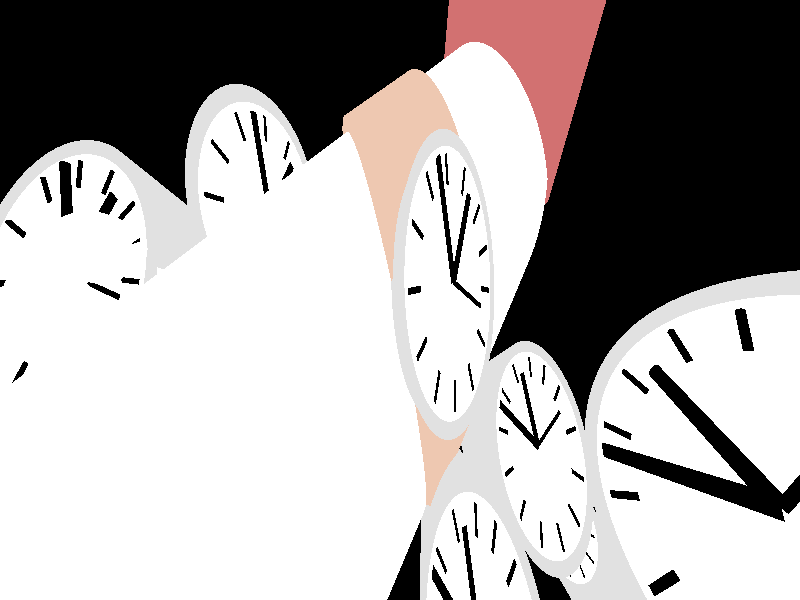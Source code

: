 #include "colors.inc"
#include "textures.inc"

camera {
    location <-4.0, 14.0, 9.0>
    look_at <0,0,0>
    right <-5,-5,0>
    up <0,-2,0> 
}

light_source 
{ 
    <15.0, 15.0, 15.0>,
    color White 
}

light_source 
{ 
    <-15, 15.0, 15.0>, 
    color White 
}

    // arm
    cylinder 
    {
        <18,0,0>,
        <-30,0,0>,
        9.5
        rotate <2, 122, 0> 
        
        texture { pigment { White } }
    }
    
    
    // WristBand (Cylinder)
    cylinder 
    {
        <-3.5,0,0>,
        <3.5,0,0>,
        10
        rotate <2, 122, 0> 
        
        texture { pigment { Tan } }
    }
    
    
 
// REPLICATE SECTION !!

    // Watch (Cylinder)
    cylinder 
    {
        <0,0,0>,
        <0,0,10.8>,
        3.5
        rotate <45, 60, 170> 
        
        texture { pigment { Gray } }
    }
 
    // Face of Watch ()

    cylinder 
    {
        <0,0,0>,
        <0,0,10.81>,
        3.1
        rotate <45, 60, 170> 
        
        texture { pigment { White } }
    }
    
    // Clock Hands
    
    
    // hands center
    cylinder 
    {
        <0,0,0>,
        <0,0,10.811>,
        0.3
        rotate <45, 60, 170> 
        
        texture { pigment { Black } }
    }

    // second hand  (dynamic) <=====================================> (+.2 degrees/second)
    
    cylinder 
    {
        <0,0,10.811>,
        <2.2*cos(120.2),2.2*sin(120.2),10.811>,
        0.07
        rotate <45, 60, 170>
        //rotate <1, 1, 0> 
        
        // silver
        texture { pigment { Black } }
    }
    
    // hours hand (static)
    
    cylinder 
    {
        <0,0,10.811>,
        <2.4*cos(125.2),2.4*sin(125.2),10.811>,
        0.15
        rotate <45, 60, 170> 
        texture { pigment { Black } }
    }
    
    // minutes hand (static)
    
    cylinder 
    {
        <0,0,10.811>,
        <2.9*cos(124.3),2.9*sin(124.3),10.811>,
        0.15
        rotate <45, 60, 170>
        //rotate <1, 1, 0> 
        
        
        texture { pigment { Black } }
    }


        // Clock Time Measures (static)
        
        cylinder 
        {
            <2.2*cos(120),2.2*sin(120),10.811>,
            <2.9*cos(120),2.9*sin(120),10.811>,
            0.07
            rotate <45, 60, 170>
            //rotate <1, 1, 0> 
            
            texture { pigment { Black } }
        }
        
        cylinder 
        {
            <2.2*cos(120.5),2.2*sin(120.5),10.811>,
            <2.9*cos(120.5),2.9*sin(120.5),10.811>,
            0.07
            rotate <45, 60, 170>
            //rotate <1, 1, 0> 
            
            texture { pigment { Black } }
        }
        
        cylinder 
        {
            <2.2*cos(121),2.2*sin(121),10.811>,
            <2.9*cos(121),2.9*sin(121),10.811>,
            0.07
            rotate <45, 60, 170>
            //rotate <1, 1, 0> 
            
            texture { pigment { Black } }
        }
        
        cylinder 
        {
            <2.2*cos(121.5),2.2*sin(121.5),10.811>,
            <2.9*cos(121.5),2.9*sin(121.5),10.811>,
            0.07
            rotate <45, 60, 170>
            //rotate <1, 1, 0> 
            
            texture { pigment { Black } }
        }
        
        cylinder 
        {
            <2.2*cos(122),2.2*sin(122),10.811>,
            <2.9*cos(122),2.9*sin(122),10.811>,
            0.07
            rotate <45, 60, 170>
            //rotate <1, 1, 0> 
            
            texture { pigment { Black } }
        }
        
        cylinder 
        {
            <2.2*cos(122.5),2.2*sin(122.5),10.811>,
            <2.9*cos(122.5),2.9*sin(122.5),10.811>,
            0.07
            rotate <45, 60, 170>
            //rotate <1, 1, 0> 
            
            texture { pigment { Black } }
        }
        
        cylinder 
        {
            <2.2*cos(123),2.2*sin(123),10.811>,
            <2.9*cos(123),2.9*sin(123),10.811>,
            0.07
            rotate <45, 60, 170>
            //rotate <1, 1, 0> 
            
            texture { pigment { Black } }
        }
        
        cylinder 
        {
            <2.2*cos(123.5),2.2*sin(123.5),10.811>,
            <2.9*cos(123.5),2.9*sin(123.5),10.811>,
            0.07
            rotate <45, 60, 170>
            //rotate <1, 1, 0> 
            
            texture { pigment { Black } }
        }
        
        cylinder 
        {
            <2.2*cos(124),2.2*sin(124),10.811>,
            <2.9*cos(124),2.9*sin(124),10.811>,
            0.07
            rotate <45, 60, 170>
            //rotate <1, 1, 0> 
            
            texture { pigment { Black } }
        }
        
        cylinder 
        {
            <2.2*cos(124.5),2.2*sin(124.5),10.811>,
            <2.9*cos(124.5),2.9*sin(124.5),10.811>,
            0.07
            rotate <45, 60, 170>
            //rotate <1, 1, 0> 
            
            texture { pigment { Black } }
        }
        
        cylinder 
        {
            <2.2*cos(125),2.2*sin(125),10.811>,
            <2.9*cos(125),2.9*sin(125),10.811>,
            0.07
            rotate <45, 60, 170>
            //rotate <1, 1, 0> 
            
            texture { pigment { Black } }
        }
        
        cylinder 
        {
            <2.2*cos(125.5),2.2*sin(125.5),10.811>,
            <2.9*cos(125.5),2.9*sin(125.5),10.811>,
            0.07
            rotate <45, 60, 170>
            //rotate <1, 1, 0> 
            
            texture { pigment { Black } }
        }
        
        cylinder 
        {
            <2.2*cos(125.9),2.2*sin(125.9),10.811>,
            <2.9*cos(125.9),2.9*sin(125.9),10.811>,
            0.07
            rotate <45, 60, 170>
            //rotate <1, 1, 0> 
            
            texture { pigment { Black } }
        }
        
    // glass
    cylinder 
    {
        <0,0,0>,
        <0,0,10.82>,
        3.1
        rotate <45, 60, 170> 
        
        texture { Glass2 }
    }
    


// Hand (Oval)

cylinder 
    {
        <20,0,0>,
        <25,15,2.2>,
        9.1
        rotate <3, 122, -6>  
        
        texture { pigment { Brown } } 
        }   
        
        
 // <=======================================================>
        
        
 // REPLICATE SECTION !!
 
    // Watch (Cylinder)
    cylinder 
    {
        <0,0,0>,
        <0,0,10.8>,
        3.5
        rotate <55, 60, 170> 
        
        translate<20,-1,10>
                     
        texture { pigment { Gray } }
    }
 
    // Face of Watch ()

    cylinder 
    {
        <0,0,0>,
        <0,0,10.81>,
        3.1
        rotate <55, 60, 170> 
        
        texture { pigment { White } }
        translate<20,-1,10>
    }
    
    // Clock Hands
    
    
    // hands center
    cylinder 
    {
        <0,0,0>,
        <0,0,10.811>,
        0.3
        rotate <55, 60, 170> 
        
        texture { pigment { Black } }
        translate<20,-1,10>
    }

    // second hand  (dynamic) <=====================================> (+.2 degrees/second)
    
    cylinder 
    {
        <0,0,10.811>,
        <2.2*cos(120.2),2.2*sin(120.2),10.811>,
        0.07
        rotate <55, 60, 170>
        //rotate <1, 1, 0> 
        
        // silver
        texture { pigment { Black } }
        translate<20,-1,10>
    }
    
    // hours hand (static)
    
    cylinder 
    {
        <0,0,10.811>,
        <2.4*cos(125.2),2.4*sin(125.2),10.811>,
        0.15
        rotate <55, 60, 170> 
        texture { pigment { Black } }
        translate<20,-1,10>
    }
    
    // minutes hand (static)
    
    cylinder 
    {
        <0,0,10.811>,
        <2.9*cos(124.3),2.9*sin(124.3),10.811>,
        0.15
        rotate <55, 60, 170>
        //rotate <1, 1, 0> 
        
        
        texture { pigment { Black } }
        translate<20,-1,10>
    }


        // Clock Time Measures (static)
        
        cylinder 
        {
            <2.2*cos(120),2.2*sin(120),10.811>,
            <2.9*cos(120),2.9*sin(120),10.811>,
            0.07
            rotate <55, 60, 170>
            //rotate <1, 1, 0> 
            
            texture { pigment { Black } } 
            translate<20,-1,10>
        }
        
        cylinder 
        {
            <2.2*cos(120.5),2.2*sin(120.5),10.811>,
            <2.9*cos(120.5),2.9*sin(120.5),10.811>,
            0.07
            rotate <55, 60, 170>
            //rotate <1, 1, 0> 
            
            texture { pigment { Black } } 
            translate<20,-1,10>
        }
        
        cylinder 
        {
            <2.2*cos(121),2.2*sin(121),10.811>,
            <2.9*cos(121),2.9*sin(121),10.811>,
            0.07
            rotate <55, 60, 170>
            //rotate <1, 1, 0> 
            
            texture { pigment { Black } } 
            translate<20,-1,10>
        }
        
        cylinder 
        {
            <2.2*cos(121.5),2.2*sin(121.5),10.811>,
            <2.9*cos(121.5),2.9*sin(121.5),10.811>,
            0.07
            rotate <55, 60, 170>
            //rotate <1, 1, 0> 
            
            texture { pigment { Black } }  
            translate<20,-1,10>
        }
        
        cylinder 
        {
            <2.2*cos(122),2.2*sin(122),10.811>,
            <2.9*cos(122),2.9*sin(122),10.811>,
            0.07
            rotate <55, 60, 170>
            //rotate <1, 1, 0> 
            
            texture { pigment { Black } }  
            translate<20,-1,10>
        }
        
        cylinder 
        {
            <2.2*cos(122.5),2.2*sin(122.5),10.811>,
            <2.9*cos(122.5),2.9*sin(122.5),10.811>,
            0.07
            rotate <55, 60, 170>
            //rotate <1, 1, 0> 
            
            texture { pigment { Black } } 
            translate<20,-1,10>
        }
        
        cylinder 
        {
            <2.2*cos(123),2.2*sin(123),10.811>,
            <2.9*cos(123),2.9*sin(123),10.811>,
            0.07
            rotate <55, 60, 170>
            //rotate <1, 1, 0> 
            
            texture { pigment { Black } }  
            translate<20,-1,10>
        }
        
        cylinder 
        {
            <2.2*cos(123.5),2.2*sin(123.5),10.811>,
            <2.9*cos(123.5),2.9*sin(123.5),10.811>,
            0.07
            rotate <55, 60, 170>
            //rotate <1, 1, 0> 
            
            texture { pigment { Black } } 
            translate<20,-1,10>
        }
        
        cylinder 
        {
            <2.2*cos(124),2.2*sin(124),10.811>,
            <2.9*cos(124),2.9*sin(124),10.811>,
            0.07
            rotate <55, 60, 170>
            //rotate <1, 1, 0> 
            
            texture { pigment { Black } }  
            translate<20,-1,10>
        }
        
        cylinder 
        {
            <2.2*cos(124.5),2.2*sin(124.5),10.811>,
            <2.9*cos(124.5),2.9*sin(124.5),10.811>,
            0.07
            rotate <55, 60, 170>
            //rotate <1, 1, 0> 
            
            texture { pigment { Black } }  
            translate<20,-1,10>
        }
        
        cylinder 
        {
            <2.2*cos(125),2.2*sin(125),10.811>,
            <2.9*cos(125),2.9*sin(125),10.811>,
            0.07
            rotate <55, 60, 170>
            //rotate <1, 1, 0> 
            
            texture { pigment { Black } }  
            translate<20,-1,10>
        }
        
        cylinder 
        {
            <2.2*cos(125.5),2.2*sin(125.5),10.811>,
            <2.9*cos(125.5),2.9*sin(125.5),10.811>,
            0.07
            rotate <55, 60, 170>
            //rotate <1, 1, 0> 
            
            texture { pigment { Black } }    
            translate<20,-1,10>
        }
        
        cylinder 
        {
            <2.2*cos(125.9),2.2*sin(125.9),10.811>,
            <2.9*cos(125.9),2.9*sin(125.9),10.811>,
            0.07
            rotate <55, 60, 170>
            //rotate <1, 1, 0> 
            
            texture { pigment { Black } } 
            translate<20,-1,10>
        }
        
    // glass
    cylinder 
    {
        <0,0,0>,
        <0,0,10.82>,
        3.1
        rotate <45, 60, 170> 
        
        texture { Glass2 }    
        translate<20,-1,10>
    }  
    
    
    
    
    
    // REPLICATE SECTION !!

    // Watch (Cylinder)
    cylinder 
    {
        <0,0,0>,
        <0,0,10.8>,
        3.5
        rotate <52, 70, 220>
        translate<20,5,4> 
        
        texture { pigment { Gray } }
    }
 
    // Face of Watch ()

    cylinder 
    {
        <0,0,0>,
        <0,0,10.81>,
        3.1
        rotate <52, 70, 220>
        translate<20,5,4>
        texture { pigment { White } }
    }
    
    // Clock Hands
    
    
    // hands center
    cylinder 
    {
        <0,0,0>,
        <0,0,10.811>,
        0.3
        rotate <55, 70, 220>
        translate<20,5,4>
        texture { pigment { Black } }
    }

    // second hand  (dynamic) <=====================================> (+.2 degrees/second)
    
    cylinder 
    {
        <0,0,10.811>,
        <2.2*cos(120.2),2.2*sin(120.2),10.811>,
        0.07
        rotate <52, 70, 220>
        translate<20,5,4> 
        
        // silver
        texture { pigment { Black } }
    }
    
    // hours hand (static)
    
    cylinder 
    {
        <0,0,10.811>,
        <2.4*cos(125.2),2.4*sin(125.2),10.811>,
        0.15
        rotate <52, 70, 220>
        translate<20,5,4> 
        texture { pigment { Black } }
    }
    
    // minutes hand (static)
    
    cylinder 
    {
        <0,0,10.811>,
        <2.9*cos(124.3),2.9*sin(124.3),10.811>,
        0.15
        rotate <52, 70, 220>
        translate<20,5,4> 
        
        
        texture { pigment { Black } }
    }


        // Clock Time Measures (static)
        
        cylinder 
        {
            <2.2*cos(120),2.2*sin(120),10.811>,
            <2.9*cos(120),2.9*sin(120),10.811>,
            0.07
            rotate <52, 70, 220>
        translate<20,5,4> 
            
            texture { pigment { Black } }
        }
        
        cylinder 
        {
            <2.2*cos(120.5),2.2*sin(120.5),10.811>,
            <2.9*cos(120.5),2.9*sin(120.5),10.811>,
            0.07
            rotate <52, 70, 220>
        translate<20,5,4> 
            
            texture { pigment { Black } }
        }
        
        cylinder 
        {
            <2.2*cos(121),2.2*sin(121),10.811>,
            <2.9*cos(121),2.9*sin(121),10.811>,
            0.07
            rotate <52, 70, 220>
        translate<20,5,4> 
            
            texture { pigment { Black } }
        }
        
        cylinder 
        {
            <2.2*cos(121.5),2.2*sin(121.5),10.811>,
            <2.9*cos(121.5),2.9*sin(121.5),10.811>,
            0.07
            rotate <52, 70, 220>
        translate<20,5,4> 
            
            texture { pigment { Black } }
        }
        
        cylinder 
        {
            <2.2*cos(122),2.2*sin(122),10.811>,
            <2.9*cos(122),2.9*sin(122),10.811>,
            0.07
            rotate <52, 70, 220>
        translate<20,5,4> 
            
            texture { pigment { Black } }
        }
        
        cylinder 
        {
            <2.2*cos(122.5),2.2*sin(122.5),10.811>,
            <2.9*cos(122.5),2.9*sin(122.5),10.811>,
            0.07
            rotate <52, 70, 220>
        translate<20,5,4>
            
            texture { pigment { Black } }
        }
        
        cylinder 
        {
            <2.2*cos(123),2.2*sin(123),10.811>,
            <2.9*cos(123),2.9*sin(123),10.811>,
            0.07
            rotate <52, 70, 220>
        translate<20,5,4>
            
            texture { pigment { Black } }
        }
        
        cylinder 
        {
            <2.2*cos(123.5),2.2*sin(123.5),10.811>,
            <2.9*cos(123.5),2.9*sin(123.5),10.811>,
            0.07
           rotate <52, 70, 220>
        translate<20,5,4>
            
            texture { pigment { Black } }
        }
        
        cylinder 
        {
            <2.2*cos(124),2.2*sin(124),10.811>,
            <2.9*cos(124),2.9*sin(124),10.811>,
            0.07
           rotate <52, 70, 220>
        translate<20,5,4>
            
            texture { pigment { Black } }
        }
        
        cylinder 
        {
            <2.2*cos(124.5),2.2*sin(124.5),10.811>,
            <2.9*cos(124.5),2.9*sin(124.5),10.811>,
            0.07
           rotate <52, 70, 220>
        translate<20,5,4>
            
            texture { pigment { Black } }
        }
        
        cylinder 
        {
            <2.2*cos(125),2.2*sin(125),10.811>,
            <2.9*cos(125),2.9*sin(125),10.811>,
            0.07
           rotate <52, 70, 220>
        translate<20,5,4>
            
            texture { pigment { Black } }
        }
        
        cylinder 
        {
            <2.2*cos(125.5),2.2*sin(125.5),10.811>,
            <2.9*cos(125.5),2.9*sin(125.5),10.811>,
            0.07
           rotate <52, 70, 220>
        translate<20,5,4>
            
            texture { pigment { Black } }
        }
        
        cylinder 
        {
            <2.2*cos(125.9),2.2*sin(125.9),10.811>,
            <2.9*cos(125.9),2.9*sin(125.9),10.811>,
            0.07
         rotate <52, 70, 220>
        translate<20,5,4>
            
            texture { pigment { Black } }
        }
        
    // glass
    cylinder 
    {
        <0,0,0>,
        <0,0,10.82>,
        3.1
        rotate <52, 70, 220>
        translate<20,5,4> 
        
        texture { Glass2 }
    }
        
     // REPLICATE SECTION !!

    // Watch (Cylinder)
    cylinder 
    {
        <0,0,0>,
        <0,0,10.8>,
        3.5
        rotate <-20, 90, 5>
        translate<-25,5,4> 
        
        texture { pigment { Gray } }
    }
 
    // Face of Watch ()

    cylinder 
    {
        <0,0,0>,
        <0,0,10.81>,
        3.1
        rotate <-20, 90, 5>
        translate<-25,5,4> 
        texture { pigment { White } }
    }
    
    // Clock Hands
    
    
    // hands center
    cylinder 
    {
        <0,0,0>,
        <0,0,10.811>,
        0.3
        rotate <-20, 90, 5>
        translate<-25,5,4>
        texture { pigment { Black } }
    }

    // second hand  (dynamic) <=====================================> (+.2 degrees/second)
    
    cylinder 
    {
        <0,0,10.811>,
        <2.2*cos(120.2),2.2*sin(120.2),10.811>,
        0.07
        rotate <-20, 90, 5>
        translate<-25,5,4> 
        
        // silver
        texture { pigment { Black } }
    }
    
    // hours hand (static)
    
    cylinder 
    {
        <0,0,10.811>,
        <2.4*cos(125.2),2.4*sin(125.2),10.811>,
        0.15
        rotate <-20, 90, 5>
        translate<-25,5,4> 
        texture { pigment { Black } }
    }
    
    // minutes hand (static)
    
    cylinder 
    {
        <0,0,10.811>,
        <2.9*cos(124.3),2.9*sin(124.3),10.811>,
        0.15
        rotate <-20, 90, 5>
        translate<-25,5,4>
        
        
        texture { pigment { Black } }
    }


        // Clock Time Measures (static)
        
        cylinder 
        {
            <2.2*cos(120),2.2*sin(120),10.811>,
            <2.9*cos(120),2.9*sin(120),10.811>,
            0.07
           rotate <-20, 90, 5>
        translate<-25,5,4> 
            
            texture { pigment { Black } }
        }
        
        cylinder 
        {
            <2.2*cos(120.5),2.2*sin(120.5),10.811>,
            <2.9*cos(120.5),2.9*sin(120.5),10.811>,
            0.07
            rotate <-20, 90, 5>
        translate<-25,5,4> 
            
            texture { pigment { Black } }
        }
        
        cylinder 
        {
            <2.2*cos(121),2.2*sin(121),10.811>,
            <2.9*cos(121),2.9*sin(121),10.811>,
            0.07
           rotate <-20, 90, 5>
        translate<-25,5,4> 
            
            texture { pigment { Black } }
        }
        
        cylinder 
        {
            <2.2*cos(121.5),2.2*sin(121.5),10.811>,
            <2.9*cos(121.5),2.9*sin(121.5),10.811>,
            0.07
          rotate <-20, 90, 5>
        translate<-25,5,4>
            
            texture { pigment { Black } }
        }
        
        cylinder 
        {
            <2.2*cos(122),2.2*sin(122),10.811>,
            <2.9*cos(122),2.9*sin(122),10.811>,
            0.07
         rotate <-20, 90, 5>
        translate<-25,5,4>
            texture { pigment { Black } }
        }
        
        cylinder 
        {
            <2.2*cos(122.5),2.2*sin(122.5),10.811>,
            <2.9*cos(122.5),2.9*sin(122.5),10.811>,
            0.07
           rotate <-20, 90, 5>
        translate<-25,5,4>
            
            texture { pigment { Black } }
        }
        
        cylinder 
        {
            <2.2*cos(123),2.2*sin(123),10.811>,
            <2.9*cos(123),2.9*sin(123),10.811>,
            0.07
          rotate <-20, 90, 5>
        translate<-25,5,4>
            
            texture { pigment { Black } }
        }
        
        cylinder 
        {
            <2.2*cos(123.5),2.2*sin(123.5),10.811>,
            <2.9*cos(123.5),2.9*sin(123.5),10.811>,
            0.07
         rotate <-20, 90, 5>
        translate<-25,5,4>
            
            texture { pigment { Black } }
        }
        
        cylinder 
        {
            <2.2*cos(124),2.2*sin(124),10.811>,
            <2.9*cos(124),2.9*sin(124),10.811>,
            0.07
         rotate <-20, 90, 5>
        translate<-25,5,4>
            
            texture { pigment { Black } }
        }
        
        cylinder 
        {
            <2.2*cos(124.5),2.2*sin(124.5),10.811>,
            <2.9*cos(124.5),2.9*sin(124.5),10.811>,
            0.07
           rotate <-20, 90, 5>
        translate<-25,5,4>
            
            texture { pigment { Black } }
        }
        
        cylinder 
        {
            <2.2*cos(125),2.2*sin(125),10.811>,
            <2.9*cos(125),2.9*sin(125),10.811>,
            0.07
           rotate <-20, 90, 5>
        translate<-25,5,4>
            
            texture { pigment { Black } }
        }
        
        cylinder 
        {
            <2.2*cos(125.5),2.2*sin(125.5),10.811>,
            <2.9*cos(125.5),2.9*sin(125.5),10.811>,
            0.07
           rotate <-20, 90, 5>
        translate<-25,5,4>
            
            texture { pigment { Black } }
        }
        
        cylinder 
        {
            <2.2*cos(125.9),2.2*sin(125.9),10.811>,
            <2.9*cos(125.9),2.9*sin(125.9),10.811>,
            0.07
         rotate <-20, 90, 5>
        translate<-25,5,4>
            
            texture { pigment { Black } }
        }
        
    // glass
    cylinder 
    {
        <0,0,0>,
        <0,0,10.82>,
        3.1
        rotate <-20, 90, 5>
        translate<-25,5,4> 
        
        texture { Glass2 }
    }
    
    // REPLICATE SECTION !!

    // Watch (Cylinder)
    cylinder 
    {
        <0,0,0>,
        <0,0,10.8>,
        3.5
        rotate <-20, 90, 5>
        translate<-40,-15,-2> 
        
        texture { pigment { Gray } }
    }
 
    // Face of Watch ()

    cylinder 
    {
        <0,0,0>,
        <0,0,10.81>,
        3.1
        rotate <-20, 90, 5>
        translate<-40,-15,-2>
        texture { pigment { White } }
    }
    
    // Clock Hands
    
    
    // hands center
    cylinder 
    {
        <0,0,0>,
        <0,0,10.811>,
        0.3
        rotate <-20, 90, 5>
        translate<-40,-15,-2>
        texture { pigment { Black } }
    }

    // second hand  (dynamic) <=====================================> (+.2 degrees/second)
    
    cylinder 
    {
        <0,0,10.811>,
        <2.2*cos(120.2),2.2*sin(120.2),10.811>,
        0.07
        rotate <-20, 90, 5>
        translate<-40,-15,-2> 
        
        // silver
        texture { pigment { Black } }
    }
    
    // hours hand (static)
    
    cylinder 
    {
        <0,0,10.811>,
        <2.4*cos(125.2),2.4*sin(125.2),10.811>,
        0.15
        rotate <-20, 90, 5>
        translate<-40,-15,-2> 
        texture { pigment { Black } }
    }
    
    // minutes hand (static)
    
    cylinder 
    {
        <0,0,10.811>,
        <2.9*cos(124.3),2.9*sin(124.3),10.811>,
        0.15
        rotate <-20, 90, 5>
        translate<-40,-15,-2>
        
        
        texture { pigment { Black } }
    }


        // Clock Time Measures (static)
        
        cylinder 
        {
            <2.2*cos(120),2.2*sin(120),10.811>,
            <2.9*cos(120),2.9*sin(120),10.811>,
            0.07
           rotate <-20, 90, 5>
        translate<-40,-15,-2> 
            
            texture { pigment { Black } }
        }
        
        cylinder 
        {
            <2.2*cos(120.5),2.2*sin(120.5),10.811>,
            <2.9*cos(120.5),2.9*sin(120.5),10.811>,
            0.07
            rotate <-20, 90, 5>
        translate<-40,-15,-2> 
            
            texture { pigment { Black } }
        }
        
        cylinder 
        {
            <2.2*cos(121),2.2*sin(121),10.811>,
            <2.9*cos(121),2.9*sin(121),10.811>,
            0.07
           rotate <-20, 90, 5>
        translate<-40,-15,-2> 
            
            texture { pigment { Black } }
        }
        
        cylinder 
        {
            <2.2*cos(121.5),2.2*sin(121.5),10.811>,
            <2.9*cos(121.5),2.9*sin(121.5),10.811>,
            0.07
          rotate <-20, 90, 5>
        translate<-40,-15,-2>
            
            texture { pigment { Black } }
        }
        
        cylinder 
        {
            <2.2*cos(122),2.2*sin(122),10.811>,
            <2.9*cos(122),2.9*sin(122),10.811>,
            0.07
         rotate <-20, 90, 5>
        translate<-40,-15,-2>
            texture { pigment { Black } }
        }
        
        cylinder 
        {
            <2.2*cos(122.5),2.2*sin(122.5),10.811>,
            <2.9*cos(122.5),2.9*sin(122.5),10.811>,
            0.07
           rotate <-20, 90, 5>
        translate<-40,-15,-2>
            
            texture { pigment { Black } }
        }
        
        cylinder 
        {
            <2.2*cos(123),2.2*sin(123),10.811>,
            <2.9*cos(123),2.9*sin(123),10.811>,
            0.07
          rotate <-20, 90, 5>
        translate<-40,-15,-2>
            
            texture { pigment { Black } }
        }
        
        cylinder 
        {
            <2.2*cos(123.5),2.2*sin(123.5),10.811>,
            <2.9*cos(123.5),2.9*sin(123.5),10.811>,
            0.07
         rotate <-20, 90, 5>
        translate<-40,-15,-2>
            
            texture { pigment { Black } }
        }
        
        cylinder 
        {
            <2.2*cos(124),2.2*sin(124),10.811>,
            <2.9*cos(124),2.9*sin(124),10.811>,
            0.07
         rotate <-20, 90, 5>
        translate<-40,-15,-2>
            
            texture { pigment { Black } }
        }
        
        cylinder 
        {
            <2.2*cos(124.5),2.2*sin(124.5),10.811>,
            <2.9*cos(124.5),2.9*sin(124.5),10.811>,
            0.07
           rotate <-20, 90, 5>
        translate<-40,-15,-2>
            
            texture { pigment { Black } }
        }
        
        cylinder 
        {
            <2.2*cos(125),2.2*sin(125),10.811>,
            <2.9*cos(125),2.9*sin(125),10.811>,
            0.07
           rotate <-20, 90, 5>
        translate<-40,-15,-2>
            
            texture { pigment { Black } }
        }
        
        cylinder 
        {
            <2.2*cos(125.5),2.2*sin(125.5),10.811>,
            <2.9*cos(125.5),2.9*sin(125.5),10.811>,
            0.07
           rotate <-20, 90, 5>
        translate<-40,-15,-2>
            
            texture { pigment { Black } }
        }
        
        cylinder 
        {
            <2.2*cos(125.9),2.2*sin(125.9),10.811>,
            <2.9*cos(125.9),2.9*sin(125.9),10.811>,
            0.07
         rotate <-20, 90, 5>
        translate<-40,-15,-2>
            
            texture { pigment { Black } }
        }
        
    // glass
    cylinder 
    {
        <0,0,0>,
        <0,0,10.82>,
        3.1
        rotate <-20, 90, 5>
        translate<-40,-15,-2> 
        
        texture { Glass2 }
    }  
    
    
 // REPLICATE SECTION !!

    // Watch (Cylinder)
    cylinder 
    {
        <0,0,0>,
        <0,0,10.8>,
        3.5
        rotate <-20, 70, 65>
        translate<-10,-6,6> 
        
        texture { pigment { Gray } }
    }
 
    // Face of Watch ()

    cylinder 
    {
        <0,0,0>,
        <0,0,10.81>,
        3.1
        rotate <-20, 70, 65>
        translate<-10,-6,6> 
        texture { pigment { White } }
    }
    
    // Clock Hands
    
    
    // hands center
    cylinder 
    {
        <0,0,0>,
        <0,0,10.811>,
        0.3
        rotate <-20, 70, 65>
        translate<-10,-6,6>
        texture { pigment { Black } }
    }

    // second hand  (dynamic) <=====================================> (+.2 degrees/second)
    
    cylinder 
    {
        <0,0,10.811>,
        <2.2*cos(120.2),2.2*sin(120.2),10.811>,
        0.07
        rotate <-20, 70, 65>
        translate<-10,-6,6> 
        
        // silver
        texture { pigment { Black } }
    }
    
    // hours hand (static)
    
    cylinder 
    {
        <0,0,10.811>,
        <2.4*cos(125.2),2.4*sin(125.2),10.811>,
        0.15
        rotate <-20, 70, 65>
        translate<-10,-6,6> 
        texture { pigment { Black } }
    }
    
    // minutes hand (static)
    
    cylinder 
    {
        <0,0,10.811>,
        <2.9*cos(124.3),2.9*sin(124.3),10.811>,
        0.15
        rotate <-20, 70, 65>
        translate<-10,-6,6>
        
        
        texture { pigment { Black } }
    }


        // Clock Time Measures (static)
        
        cylinder 
        {
            <2.2*cos(120),2.2*sin(120),10.811>,
            <2.9*cos(120),2.9*sin(120),10.811>,
            0.07
           rotate <-20, 70, 65>
        translate<-10,-6,6> 
            
            texture { pigment { Black } }
        }
        
        cylinder 
        {
            <2.2*cos(120.5),2.2*sin(120.5),10.811>,
            <2.9*cos(120.5),2.9*sin(120.5),10.811>,
            0.07
            rotate <-20, 70, 65>
        translate<-10,-6,6> 
            
            texture { pigment { Black } }
        }
        
        cylinder 
        {
            <2.2*cos(121),2.2*sin(121),10.811>,
            <2.9*cos(121),2.9*sin(121),10.811>,
            0.07
           rotate <-20, 70, 65>
        translate<-10,-6,6> 
            
            texture { pigment { Black } }
        }
        
        cylinder 
        {
            <2.2*cos(121.5),2.2*sin(121.5),10.811>,
            <2.9*cos(121.5),2.9*sin(121.5),10.811>,
            0.07
          rotate <-20, 70, 65>
        translate<-10,-6,6>
            
            texture { pigment { Black } }
        }
        
        cylinder 
        {
            <2.2*cos(122),2.2*sin(122),10.811>,
            <2.9*cos(122),2.9*sin(122),10.811>,
            0.07
         rotate <-20, 70, 65>
        translate<-10,-6,6>
            texture { pigment { Black } }
        }
        
        cylinder 
        {
            <2.2*cos(122.5),2.2*sin(122.5),10.811>,
            <2.9*cos(122.5),2.9*sin(122.5),10.811>,
            0.07
           rotate <-20, 70, 65>
        translate<-10,-6,6>
            
            texture { pigment { Black } }
        }
        
        cylinder 
        {
            <2.2*cos(123),2.2*sin(123),10.811>,
            <2.9*cos(123),2.9*sin(123),10.811>,
            0.07
          rotate <-20, 70, 65>
        translate<-10,-6,6>
            
            texture { pigment { Black } }
        }
        
        cylinder 
        {
            <2.2*cos(123.5),2.2*sin(123.5),10.811>,
            <2.9*cos(123.5),2.9*sin(123.5),10.811>,
            0.07
         rotate <-20, 70, 65>
        translate<-10,-6,6>
            
            texture { pigment { Black } }
        }
        
        cylinder 
        {
            <2.2*cos(124),2.2*sin(124),10.811>,
            <2.9*cos(124),2.9*sin(124),10.811>,
            0.07
         rotate <-20, 70, 65>
        translate<-10,-6,6>
            
            texture { pigment { Black } }
        }
        
        cylinder 
        {
            <2.2*cos(124.5),2.2*sin(124.5),10.811>,
            <2.9*cos(124.5),2.9*sin(124.5),10.811>,
            0.07
           rotate <-20, 70, 65>
        translate<-10,-6,6>
            
            texture { pigment { Black } }
        }
        
        cylinder 
        {
            <2.2*cos(125),2.2*sin(125),10.811>,
            <2.9*cos(125),2.9*sin(125),10.811>,
            0.07
           rotate <-20, 70, 65>
        translate<-10,-6,6>
            
            texture { pigment { Black } }
        }
        
        cylinder 
        {
            <2.2*cos(125.5),2.2*sin(125.5),10.811>,
            <2.9*cos(125.5),2.9*sin(125.5),10.811>,
            0.07
           rotate <-20, 70, 65>
        translate<-10,-6,6>
            
            texture { pigment { Black } }
        }
        
        cylinder 
        {
            <2.2*cos(125.9),2.2*sin(125.9),10.811>,
            <2.9*cos(125.9),2.9*sin(125.9),10.811>,
            0.07
         rotate <-20, 70, 65>
        translate<-10,-6,6>
            
            texture { pigment { Black } }
        }
        
    // glass
    cylinder 
    {
        <0,0,0>,
        <0,0,10.82>,
        3.1
        rotate <-20, 70, 65>
        translate<-10,-6,6> 
        
        texture { Glass2 }
    }    
    
     // REPLICATE SECTION !!

    // Watch (Cylinder)
    cylinder 
    {
        <0,0,0>,
        <0,0,10.8>,
        3.5
        rotate <-20, 70, 65>
        translate<-15,-7.1,-1> 
        
        texture { pigment { Gray } }
    }
 
    // Face of Watch ()

    cylinder 
    {
        <0,0,0>,
        <0,0,10.81>,
        3.1
        rotate <-20, 70, 65>
        translate<-15,-7.1,-1> 
        texture { pigment { White } }
    }
    
    // Clock Hands
    
    
    // hands center
    cylinder 
    {
        <0,0,0>,
        <0,0,10.811>,
        0.3
        rotate <-20, 70, 65>
        translate<-15,-7.1,-1>
        texture { pigment { Black } }
    }

    // second hand  (dynamic) <=====================================> (+.2 degrees/second)
    
    cylinder 
    {
        <0,0,10.811>,
        <2.2*cos(120.2),2.2*sin(120.2),10.811>,
        0.07
        rotate <-20, 70, 65>
        translate<-15,-7.1,-1> 
        
        // silver
        texture { pigment { Black } }
    }
    
    // hours hand (static)
    
    cylinder 
    {
        <0,0,10.811>,
        <2.4*cos(125.2),2.4*sin(125.2),10.811>,
        0.15
        rotate <-20, 70, 65>
        translate<-15,-7.1,-1> 
        texture { pigment { Black } }
    }
    
    // minutes hand (static)
    
    cylinder 
    {
        <0,0,10.811>,
        <2.9*cos(124.3),2.9*sin(124.3),10.811>,
        0.15
        rotate <-20, 70, 65>
        translate<-15,-7.1,-1>
        
        
        texture { pigment { Black } }
    }


        // Clock Time Measures (static)
        
        cylinder 
        {
            <2.2*cos(120),2.2*sin(120),10.811>,
            <2.9*cos(120),2.9*sin(120),10.811>,
            0.07
           rotate <-20, 70, 65>
        translate<-15,-7.1,-1> 
            
            texture { pigment { Black } }
        }
        
        cylinder 
        {
            <2.2*cos(120.5),2.2*sin(120.5),10.811>,
            <2.9*cos(120.5),2.9*sin(120.5),10.811>,
            0.07
            rotate <-20, 70, 65>
        translate<-15,-7.1,-1>
            
            texture { pigment { Black } }
        }
        
        cylinder 
        {
            <2.2*cos(121),2.2*sin(121),10.811>,
            <2.9*cos(121),2.9*sin(121),10.811>,
            0.07
           rotate <-20, 70, 65>
        translate<-15,-7.1,-1>
            
            texture { pigment { Black } }
        }
        
        cylinder 
        {
            <2.2*cos(121.5),2.2*sin(121.5),10.811>,
            <2.9*cos(121.5),2.9*sin(121.5),10.811>,
            0.07
          rotate <-20, 70, 65>
        translate<-15,-7.1,-1>
            
            texture { pigment { Black } }
        }
        
        cylinder 
        {
            <2.2*cos(122),2.2*sin(122),10.811>,
            <2.9*cos(122),2.9*sin(122),10.811>,
            0.07
         rotate <-20, 70, 65>
        translate<-15,-7.1,-1>
            texture { pigment { Black } }
        }
        
        cylinder 
        {
            <2.2*cos(122.5),2.2*sin(122.5),10.811>,
            <2.9*cos(122.5),2.9*sin(122.5),10.811>,
            0.07
           rotate <-20, 70, 65>
        translate<-15,-7.1,-1>
            
            texture { pigment { Black } }
        }
        
        cylinder 
        {
            <2.2*cos(123),2.2*sin(123),10.811>,
            <2.9*cos(123),2.9*sin(123),10.811>,
            0.07
         rotate <-20, 70, 65>
        translate<-15,-7.1,-1>
            
            texture { pigment { Black } }
        }
        
        cylinder 
        {
            <2.2*cos(123.5),2.2*sin(123.5),10.811>,
            <2.9*cos(123.5),2.9*sin(123.5),10.811>,
            0.07
        rotate <-20, 70, 65>
        translate<-15,-7.1,-1>
            
            texture { pigment { Black } }
        }
        
        cylinder 
        {
            <2.2*cos(124),2.2*sin(124),10.811>,
            <2.9*cos(124),2.9*sin(124),10.811>,
            0.07
        rotate <-20, 70, 65>
        translate<-15,-7.1,-1>
            
            texture { pigment { Black } }
        }
        
        cylinder 
        {
            <2.2*cos(124.5),2.2*sin(124.5),10.811>,
            <2.9*cos(124.5),2.9*sin(124.5),10.811>,
            0.07
         rotate <-20, 70, 65>
        translate<-15,-7.1,-1>
            texture { pigment { Black } }
        }
        
        cylinder 
        {
            <2.2*cos(125),2.2*sin(125),10.811>,
            <2.9*cos(125),2.9*sin(125),10.811>,
            0.07
         rotate <-20, 70, 65>
        translate<-15,-7.1,-1>
            
            texture { pigment { Black } }
        }
        
        cylinder 
        {
            <2.2*cos(125.5),2.2*sin(125.5),10.811>,
            <2.9*cos(125.5),2.9*sin(125.5),10.811>,
            0.07
        rotate <-20, 70, 65>
        translate<-15,-7.1,-1>
            
            texture { pigment { Black } }
        }
        
        cylinder 
        {
            <2.2*cos(125.9),2.2*sin(125.9),10.811>,
            <2.9*cos(125.9),2.9*sin(125.9),10.811>,
            0.07
       rotate <-20, 70, 65>
        translate<-15,-7.1,-1>
            
            texture { pigment { Black } }
        }
        
    // glass
    cylinder 
    {
        <0,0,0>,
        <0,0,10.82>,
        3.1
      rotate <-20, 70, 65>
        translate<-15,-7.1,-1>
        
        texture { Glass2 }
    }
    
   